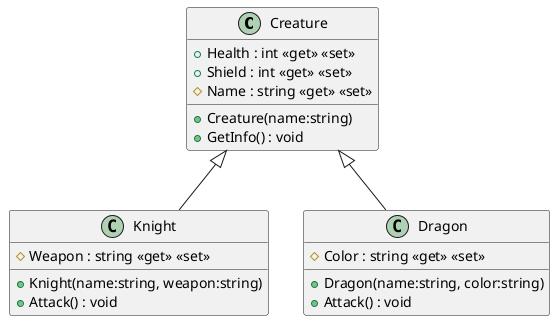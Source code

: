 @startuml
class Creature {
    + Health : int <<get>> <<set>>
    + Shield : int <<get>> <<set>>
    # Name : string <<get>> <<set>>
    + Creature(name:string)
    + GetInfo() : void
}
class Knight {
    # Weapon : string <<get>> <<set>>
    + Knight(name:string, weapon:string)
    + Attack() : void
}
class Dragon {
    # Color : string <<get>> <<set>>
    + Dragon(name:string, color:string)
    + Attack() : void
}
Creature <|-- Knight
Creature <|-- Dragon
@enduml
